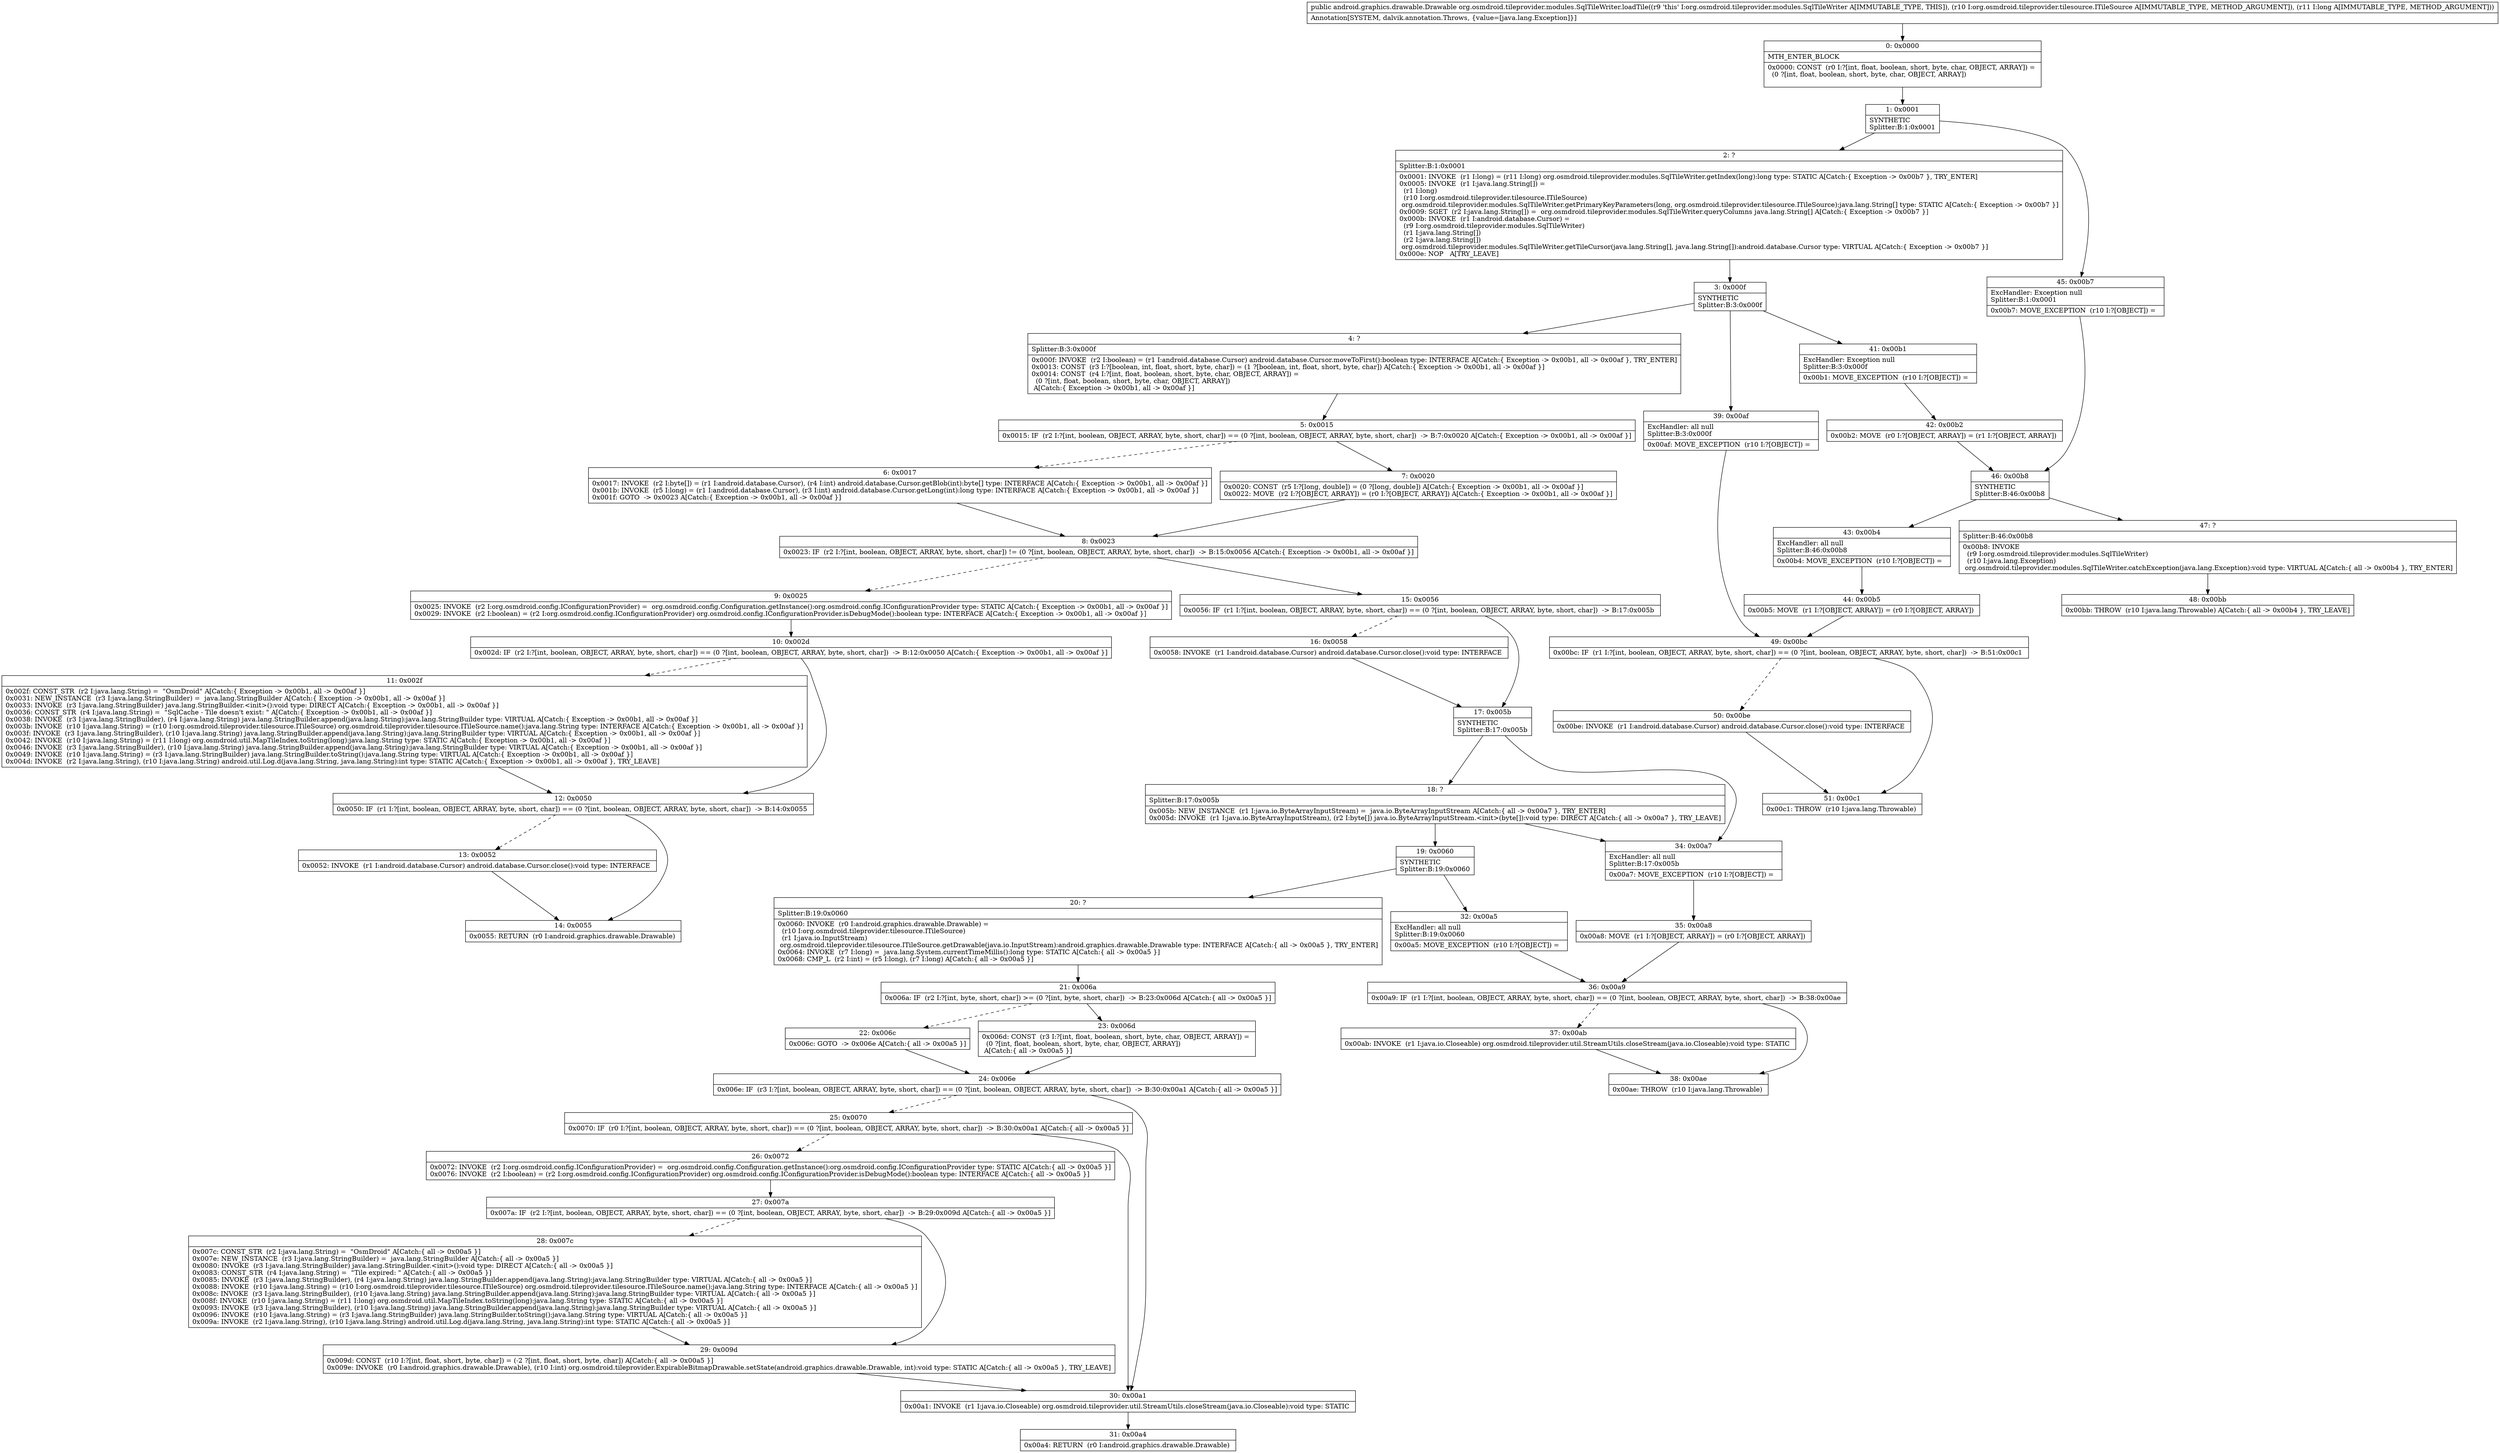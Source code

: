 digraph "CFG fororg.osmdroid.tileprovider.modules.SqlTileWriter.loadTile(Lorg\/osmdroid\/tileprovider\/tilesource\/ITileSource;J)Landroid\/graphics\/drawable\/Drawable;" {
Node_0 [shape=record,label="{0\:\ 0x0000|MTH_ENTER_BLOCK\l|0x0000: CONST  (r0 I:?[int, float, boolean, short, byte, char, OBJECT, ARRAY]) = \l  (0 ?[int, float, boolean, short, byte, char, OBJECT, ARRAY])\l \l}"];
Node_1 [shape=record,label="{1\:\ 0x0001|SYNTHETIC\lSplitter:B:1:0x0001\l}"];
Node_2 [shape=record,label="{2\:\ ?|Splitter:B:1:0x0001\l|0x0001: INVOKE  (r1 I:long) = (r11 I:long) org.osmdroid.tileprovider.modules.SqlTileWriter.getIndex(long):long type: STATIC A[Catch:\{ Exception \-\> 0x00b7 \}, TRY_ENTER]\l0x0005: INVOKE  (r1 I:java.lang.String[]) = \l  (r1 I:long)\l  (r10 I:org.osmdroid.tileprovider.tilesource.ITileSource)\l org.osmdroid.tileprovider.modules.SqlTileWriter.getPrimaryKeyParameters(long, org.osmdroid.tileprovider.tilesource.ITileSource):java.lang.String[] type: STATIC A[Catch:\{ Exception \-\> 0x00b7 \}]\l0x0009: SGET  (r2 I:java.lang.String[]) =  org.osmdroid.tileprovider.modules.SqlTileWriter.queryColumns java.lang.String[] A[Catch:\{ Exception \-\> 0x00b7 \}]\l0x000b: INVOKE  (r1 I:android.database.Cursor) = \l  (r9 I:org.osmdroid.tileprovider.modules.SqlTileWriter)\l  (r1 I:java.lang.String[])\l  (r2 I:java.lang.String[])\l org.osmdroid.tileprovider.modules.SqlTileWriter.getTileCursor(java.lang.String[], java.lang.String[]):android.database.Cursor type: VIRTUAL A[Catch:\{ Exception \-\> 0x00b7 \}]\l0x000e: NOP   A[TRY_LEAVE]\l}"];
Node_3 [shape=record,label="{3\:\ 0x000f|SYNTHETIC\lSplitter:B:3:0x000f\l}"];
Node_4 [shape=record,label="{4\:\ ?|Splitter:B:3:0x000f\l|0x000f: INVOKE  (r2 I:boolean) = (r1 I:android.database.Cursor) android.database.Cursor.moveToFirst():boolean type: INTERFACE A[Catch:\{ Exception \-\> 0x00b1, all \-\> 0x00af \}, TRY_ENTER]\l0x0013: CONST  (r3 I:?[boolean, int, float, short, byte, char]) = (1 ?[boolean, int, float, short, byte, char]) A[Catch:\{ Exception \-\> 0x00b1, all \-\> 0x00af \}]\l0x0014: CONST  (r4 I:?[int, float, boolean, short, byte, char, OBJECT, ARRAY]) = \l  (0 ?[int, float, boolean, short, byte, char, OBJECT, ARRAY])\l A[Catch:\{ Exception \-\> 0x00b1, all \-\> 0x00af \}]\l}"];
Node_5 [shape=record,label="{5\:\ 0x0015|0x0015: IF  (r2 I:?[int, boolean, OBJECT, ARRAY, byte, short, char]) == (0 ?[int, boolean, OBJECT, ARRAY, byte, short, char])  \-\> B:7:0x0020 A[Catch:\{ Exception \-\> 0x00b1, all \-\> 0x00af \}]\l}"];
Node_6 [shape=record,label="{6\:\ 0x0017|0x0017: INVOKE  (r2 I:byte[]) = (r1 I:android.database.Cursor), (r4 I:int) android.database.Cursor.getBlob(int):byte[] type: INTERFACE A[Catch:\{ Exception \-\> 0x00b1, all \-\> 0x00af \}]\l0x001b: INVOKE  (r5 I:long) = (r1 I:android.database.Cursor), (r3 I:int) android.database.Cursor.getLong(int):long type: INTERFACE A[Catch:\{ Exception \-\> 0x00b1, all \-\> 0x00af \}]\l0x001f: GOTO  \-\> 0x0023 A[Catch:\{ Exception \-\> 0x00b1, all \-\> 0x00af \}]\l}"];
Node_7 [shape=record,label="{7\:\ 0x0020|0x0020: CONST  (r5 I:?[long, double]) = (0 ?[long, double]) A[Catch:\{ Exception \-\> 0x00b1, all \-\> 0x00af \}]\l0x0022: MOVE  (r2 I:?[OBJECT, ARRAY]) = (r0 I:?[OBJECT, ARRAY]) A[Catch:\{ Exception \-\> 0x00b1, all \-\> 0x00af \}]\l}"];
Node_8 [shape=record,label="{8\:\ 0x0023|0x0023: IF  (r2 I:?[int, boolean, OBJECT, ARRAY, byte, short, char]) != (0 ?[int, boolean, OBJECT, ARRAY, byte, short, char])  \-\> B:15:0x0056 A[Catch:\{ Exception \-\> 0x00b1, all \-\> 0x00af \}]\l}"];
Node_9 [shape=record,label="{9\:\ 0x0025|0x0025: INVOKE  (r2 I:org.osmdroid.config.IConfigurationProvider) =  org.osmdroid.config.Configuration.getInstance():org.osmdroid.config.IConfigurationProvider type: STATIC A[Catch:\{ Exception \-\> 0x00b1, all \-\> 0x00af \}]\l0x0029: INVOKE  (r2 I:boolean) = (r2 I:org.osmdroid.config.IConfigurationProvider) org.osmdroid.config.IConfigurationProvider.isDebugMode():boolean type: INTERFACE A[Catch:\{ Exception \-\> 0x00b1, all \-\> 0x00af \}]\l}"];
Node_10 [shape=record,label="{10\:\ 0x002d|0x002d: IF  (r2 I:?[int, boolean, OBJECT, ARRAY, byte, short, char]) == (0 ?[int, boolean, OBJECT, ARRAY, byte, short, char])  \-\> B:12:0x0050 A[Catch:\{ Exception \-\> 0x00b1, all \-\> 0x00af \}]\l}"];
Node_11 [shape=record,label="{11\:\ 0x002f|0x002f: CONST_STR  (r2 I:java.lang.String) =  \"OsmDroid\" A[Catch:\{ Exception \-\> 0x00b1, all \-\> 0x00af \}]\l0x0031: NEW_INSTANCE  (r3 I:java.lang.StringBuilder) =  java.lang.StringBuilder A[Catch:\{ Exception \-\> 0x00b1, all \-\> 0x00af \}]\l0x0033: INVOKE  (r3 I:java.lang.StringBuilder) java.lang.StringBuilder.\<init\>():void type: DIRECT A[Catch:\{ Exception \-\> 0x00b1, all \-\> 0x00af \}]\l0x0036: CONST_STR  (r4 I:java.lang.String) =  \"SqlCache \- Tile doesn't exist: \" A[Catch:\{ Exception \-\> 0x00b1, all \-\> 0x00af \}]\l0x0038: INVOKE  (r3 I:java.lang.StringBuilder), (r4 I:java.lang.String) java.lang.StringBuilder.append(java.lang.String):java.lang.StringBuilder type: VIRTUAL A[Catch:\{ Exception \-\> 0x00b1, all \-\> 0x00af \}]\l0x003b: INVOKE  (r10 I:java.lang.String) = (r10 I:org.osmdroid.tileprovider.tilesource.ITileSource) org.osmdroid.tileprovider.tilesource.ITileSource.name():java.lang.String type: INTERFACE A[Catch:\{ Exception \-\> 0x00b1, all \-\> 0x00af \}]\l0x003f: INVOKE  (r3 I:java.lang.StringBuilder), (r10 I:java.lang.String) java.lang.StringBuilder.append(java.lang.String):java.lang.StringBuilder type: VIRTUAL A[Catch:\{ Exception \-\> 0x00b1, all \-\> 0x00af \}]\l0x0042: INVOKE  (r10 I:java.lang.String) = (r11 I:long) org.osmdroid.util.MapTileIndex.toString(long):java.lang.String type: STATIC A[Catch:\{ Exception \-\> 0x00b1, all \-\> 0x00af \}]\l0x0046: INVOKE  (r3 I:java.lang.StringBuilder), (r10 I:java.lang.String) java.lang.StringBuilder.append(java.lang.String):java.lang.StringBuilder type: VIRTUAL A[Catch:\{ Exception \-\> 0x00b1, all \-\> 0x00af \}]\l0x0049: INVOKE  (r10 I:java.lang.String) = (r3 I:java.lang.StringBuilder) java.lang.StringBuilder.toString():java.lang.String type: VIRTUAL A[Catch:\{ Exception \-\> 0x00b1, all \-\> 0x00af \}]\l0x004d: INVOKE  (r2 I:java.lang.String), (r10 I:java.lang.String) android.util.Log.d(java.lang.String, java.lang.String):int type: STATIC A[Catch:\{ Exception \-\> 0x00b1, all \-\> 0x00af \}, TRY_LEAVE]\l}"];
Node_12 [shape=record,label="{12\:\ 0x0050|0x0050: IF  (r1 I:?[int, boolean, OBJECT, ARRAY, byte, short, char]) == (0 ?[int, boolean, OBJECT, ARRAY, byte, short, char])  \-\> B:14:0x0055 \l}"];
Node_13 [shape=record,label="{13\:\ 0x0052|0x0052: INVOKE  (r1 I:android.database.Cursor) android.database.Cursor.close():void type: INTERFACE \l}"];
Node_14 [shape=record,label="{14\:\ 0x0055|0x0055: RETURN  (r0 I:android.graphics.drawable.Drawable) \l}"];
Node_15 [shape=record,label="{15\:\ 0x0056|0x0056: IF  (r1 I:?[int, boolean, OBJECT, ARRAY, byte, short, char]) == (0 ?[int, boolean, OBJECT, ARRAY, byte, short, char])  \-\> B:17:0x005b \l}"];
Node_16 [shape=record,label="{16\:\ 0x0058|0x0058: INVOKE  (r1 I:android.database.Cursor) android.database.Cursor.close():void type: INTERFACE \l}"];
Node_17 [shape=record,label="{17\:\ 0x005b|SYNTHETIC\lSplitter:B:17:0x005b\l}"];
Node_18 [shape=record,label="{18\:\ ?|Splitter:B:17:0x005b\l|0x005b: NEW_INSTANCE  (r1 I:java.io.ByteArrayInputStream) =  java.io.ByteArrayInputStream A[Catch:\{ all \-\> 0x00a7 \}, TRY_ENTER]\l0x005d: INVOKE  (r1 I:java.io.ByteArrayInputStream), (r2 I:byte[]) java.io.ByteArrayInputStream.\<init\>(byte[]):void type: DIRECT A[Catch:\{ all \-\> 0x00a7 \}, TRY_LEAVE]\l}"];
Node_19 [shape=record,label="{19\:\ 0x0060|SYNTHETIC\lSplitter:B:19:0x0060\l}"];
Node_20 [shape=record,label="{20\:\ ?|Splitter:B:19:0x0060\l|0x0060: INVOKE  (r0 I:android.graphics.drawable.Drawable) = \l  (r10 I:org.osmdroid.tileprovider.tilesource.ITileSource)\l  (r1 I:java.io.InputStream)\l org.osmdroid.tileprovider.tilesource.ITileSource.getDrawable(java.io.InputStream):android.graphics.drawable.Drawable type: INTERFACE A[Catch:\{ all \-\> 0x00a5 \}, TRY_ENTER]\l0x0064: INVOKE  (r7 I:long) =  java.lang.System.currentTimeMillis():long type: STATIC A[Catch:\{ all \-\> 0x00a5 \}]\l0x0068: CMP_L  (r2 I:int) = (r5 I:long), (r7 I:long) A[Catch:\{ all \-\> 0x00a5 \}]\l}"];
Node_21 [shape=record,label="{21\:\ 0x006a|0x006a: IF  (r2 I:?[int, byte, short, char]) \>= (0 ?[int, byte, short, char])  \-\> B:23:0x006d A[Catch:\{ all \-\> 0x00a5 \}]\l}"];
Node_22 [shape=record,label="{22\:\ 0x006c|0x006c: GOTO  \-\> 0x006e A[Catch:\{ all \-\> 0x00a5 \}]\l}"];
Node_23 [shape=record,label="{23\:\ 0x006d|0x006d: CONST  (r3 I:?[int, float, boolean, short, byte, char, OBJECT, ARRAY]) = \l  (0 ?[int, float, boolean, short, byte, char, OBJECT, ARRAY])\l A[Catch:\{ all \-\> 0x00a5 \}]\l}"];
Node_24 [shape=record,label="{24\:\ 0x006e|0x006e: IF  (r3 I:?[int, boolean, OBJECT, ARRAY, byte, short, char]) == (0 ?[int, boolean, OBJECT, ARRAY, byte, short, char])  \-\> B:30:0x00a1 A[Catch:\{ all \-\> 0x00a5 \}]\l}"];
Node_25 [shape=record,label="{25\:\ 0x0070|0x0070: IF  (r0 I:?[int, boolean, OBJECT, ARRAY, byte, short, char]) == (0 ?[int, boolean, OBJECT, ARRAY, byte, short, char])  \-\> B:30:0x00a1 A[Catch:\{ all \-\> 0x00a5 \}]\l}"];
Node_26 [shape=record,label="{26\:\ 0x0072|0x0072: INVOKE  (r2 I:org.osmdroid.config.IConfigurationProvider) =  org.osmdroid.config.Configuration.getInstance():org.osmdroid.config.IConfigurationProvider type: STATIC A[Catch:\{ all \-\> 0x00a5 \}]\l0x0076: INVOKE  (r2 I:boolean) = (r2 I:org.osmdroid.config.IConfigurationProvider) org.osmdroid.config.IConfigurationProvider.isDebugMode():boolean type: INTERFACE A[Catch:\{ all \-\> 0x00a5 \}]\l}"];
Node_27 [shape=record,label="{27\:\ 0x007a|0x007a: IF  (r2 I:?[int, boolean, OBJECT, ARRAY, byte, short, char]) == (0 ?[int, boolean, OBJECT, ARRAY, byte, short, char])  \-\> B:29:0x009d A[Catch:\{ all \-\> 0x00a5 \}]\l}"];
Node_28 [shape=record,label="{28\:\ 0x007c|0x007c: CONST_STR  (r2 I:java.lang.String) =  \"OsmDroid\" A[Catch:\{ all \-\> 0x00a5 \}]\l0x007e: NEW_INSTANCE  (r3 I:java.lang.StringBuilder) =  java.lang.StringBuilder A[Catch:\{ all \-\> 0x00a5 \}]\l0x0080: INVOKE  (r3 I:java.lang.StringBuilder) java.lang.StringBuilder.\<init\>():void type: DIRECT A[Catch:\{ all \-\> 0x00a5 \}]\l0x0083: CONST_STR  (r4 I:java.lang.String) =  \"Tile expired: \" A[Catch:\{ all \-\> 0x00a5 \}]\l0x0085: INVOKE  (r3 I:java.lang.StringBuilder), (r4 I:java.lang.String) java.lang.StringBuilder.append(java.lang.String):java.lang.StringBuilder type: VIRTUAL A[Catch:\{ all \-\> 0x00a5 \}]\l0x0088: INVOKE  (r10 I:java.lang.String) = (r10 I:org.osmdroid.tileprovider.tilesource.ITileSource) org.osmdroid.tileprovider.tilesource.ITileSource.name():java.lang.String type: INTERFACE A[Catch:\{ all \-\> 0x00a5 \}]\l0x008c: INVOKE  (r3 I:java.lang.StringBuilder), (r10 I:java.lang.String) java.lang.StringBuilder.append(java.lang.String):java.lang.StringBuilder type: VIRTUAL A[Catch:\{ all \-\> 0x00a5 \}]\l0x008f: INVOKE  (r10 I:java.lang.String) = (r11 I:long) org.osmdroid.util.MapTileIndex.toString(long):java.lang.String type: STATIC A[Catch:\{ all \-\> 0x00a5 \}]\l0x0093: INVOKE  (r3 I:java.lang.StringBuilder), (r10 I:java.lang.String) java.lang.StringBuilder.append(java.lang.String):java.lang.StringBuilder type: VIRTUAL A[Catch:\{ all \-\> 0x00a5 \}]\l0x0096: INVOKE  (r10 I:java.lang.String) = (r3 I:java.lang.StringBuilder) java.lang.StringBuilder.toString():java.lang.String type: VIRTUAL A[Catch:\{ all \-\> 0x00a5 \}]\l0x009a: INVOKE  (r2 I:java.lang.String), (r10 I:java.lang.String) android.util.Log.d(java.lang.String, java.lang.String):int type: STATIC A[Catch:\{ all \-\> 0x00a5 \}]\l}"];
Node_29 [shape=record,label="{29\:\ 0x009d|0x009d: CONST  (r10 I:?[int, float, short, byte, char]) = (\-2 ?[int, float, short, byte, char]) A[Catch:\{ all \-\> 0x00a5 \}]\l0x009e: INVOKE  (r0 I:android.graphics.drawable.Drawable), (r10 I:int) org.osmdroid.tileprovider.ExpirableBitmapDrawable.setState(android.graphics.drawable.Drawable, int):void type: STATIC A[Catch:\{ all \-\> 0x00a5 \}, TRY_LEAVE]\l}"];
Node_30 [shape=record,label="{30\:\ 0x00a1|0x00a1: INVOKE  (r1 I:java.io.Closeable) org.osmdroid.tileprovider.util.StreamUtils.closeStream(java.io.Closeable):void type: STATIC \l}"];
Node_31 [shape=record,label="{31\:\ 0x00a4|0x00a4: RETURN  (r0 I:android.graphics.drawable.Drawable) \l}"];
Node_32 [shape=record,label="{32\:\ 0x00a5|ExcHandler: all null\lSplitter:B:19:0x0060\l|0x00a5: MOVE_EXCEPTION  (r10 I:?[OBJECT]) =  \l}"];
Node_34 [shape=record,label="{34\:\ 0x00a7|ExcHandler: all null\lSplitter:B:17:0x005b\l|0x00a7: MOVE_EXCEPTION  (r10 I:?[OBJECT]) =  \l}"];
Node_35 [shape=record,label="{35\:\ 0x00a8|0x00a8: MOVE  (r1 I:?[OBJECT, ARRAY]) = (r0 I:?[OBJECT, ARRAY]) \l}"];
Node_36 [shape=record,label="{36\:\ 0x00a9|0x00a9: IF  (r1 I:?[int, boolean, OBJECT, ARRAY, byte, short, char]) == (0 ?[int, boolean, OBJECT, ARRAY, byte, short, char])  \-\> B:38:0x00ae \l}"];
Node_37 [shape=record,label="{37\:\ 0x00ab|0x00ab: INVOKE  (r1 I:java.io.Closeable) org.osmdroid.tileprovider.util.StreamUtils.closeStream(java.io.Closeable):void type: STATIC \l}"];
Node_38 [shape=record,label="{38\:\ 0x00ae|0x00ae: THROW  (r10 I:java.lang.Throwable) \l}"];
Node_39 [shape=record,label="{39\:\ 0x00af|ExcHandler: all null\lSplitter:B:3:0x000f\l|0x00af: MOVE_EXCEPTION  (r10 I:?[OBJECT]) =  \l}"];
Node_41 [shape=record,label="{41\:\ 0x00b1|ExcHandler: Exception null\lSplitter:B:3:0x000f\l|0x00b1: MOVE_EXCEPTION  (r10 I:?[OBJECT]) =  \l}"];
Node_42 [shape=record,label="{42\:\ 0x00b2|0x00b2: MOVE  (r0 I:?[OBJECT, ARRAY]) = (r1 I:?[OBJECT, ARRAY]) \l}"];
Node_43 [shape=record,label="{43\:\ 0x00b4|ExcHandler: all null\lSplitter:B:46:0x00b8\l|0x00b4: MOVE_EXCEPTION  (r10 I:?[OBJECT]) =  \l}"];
Node_44 [shape=record,label="{44\:\ 0x00b5|0x00b5: MOVE  (r1 I:?[OBJECT, ARRAY]) = (r0 I:?[OBJECT, ARRAY]) \l}"];
Node_45 [shape=record,label="{45\:\ 0x00b7|ExcHandler: Exception null\lSplitter:B:1:0x0001\l|0x00b7: MOVE_EXCEPTION  (r10 I:?[OBJECT]) =  \l}"];
Node_46 [shape=record,label="{46\:\ 0x00b8|SYNTHETIC\lSplitter:B:46:0x00b8\l}"];
Node_47 [shape=record,label="{47\:\ ?|Splitter:B:46:0x00b8\l|0x00b8: INVOKE  \l  (r9 I:org.osmdroid.tileprovider.modules.SqlTileWriter)\l  (r10 I:java.lang.Exception)\l org.osmdroid.tileprovider.modules.SqlTileWriter.catchException(java.lang.Exception):void type: VIRTUAL A[Catch:\{ all \-\> 0x00b4 \}, TRY_ENTER]\l}"];
Node_48 [shape=record,label="{48\:\ 0x00bb|0x00bb: THROW  (r10 I:java.lang.Throwable) A[Catch:\{ all \-\> 0x00b4 \}, TRY_LEAVE]\l}"];
Node_49 [shape=record,label="{49\:\ 0x00bc|0x00bc: IF  (r1 I:?[int, boolean, OBJECT, ARRAY, byte, short, char]) == (0 ?[int, boolean, OBJECT, ARRAY, byte, short, char])  \-\> B:51:0x00c1 \l}"];
Node_50 [shape=record,label="{50\:\ 0x00be|0x00be: INVOKE  (r1 I:android.database.Cursor) android.database.Cursor.close():void type: INTERFACE \l}"];
Node_51 [shape=record,label="{51\:\ 0x00c1|0x00c1: THROW  (r10 I:java.lang.Throwable) \l}"];
MethodNode[shape=record,label="{public android.graphics.drawable.Drawable org.osmdroid.tileprovider.modules.SqlTileWriter.loadTile((r9 'this' I:org.osmdroid.tileprovider.modules.SqlTileWriter A[IMMUTABLE_TYPE, THIS]), (r10 I:org.osmdroid.tileprovider.tilesource.ITileSource A[IMMUTABLE_TYPE, METHOD_ARGUMENT]), (r11 I:long A[IMMUTABLE_TYPE, METHOD_ARGUMENT]))  | Annotation[SYSTEM, dalvik.annotation.Throws, \{value=[java.lang.Exception]\}]\l}"];
MethodNode -> Node_0;
Node_0 -> Node_1;
Node_1 -> Node_2;
Node_1 -> Node_45;
Node_2 -> Node_3;
Node_3 -> Node_4;
Node_3 -> Node_41;
Node_3 -> Node_39;
Node_4 -> Node_5;
Node_5 -> Node_6[style=dashed];
Node_5 -> Node_7;
Node_6 -> Node_8;
Node_7 -> Node_8;
Node_8 -> Node_9[style=dashed];
Node_8 -> Node_15;
Node_9 -> Node_10;
Node_10 -> Node_11[style=dashed];
Node_10 -> Node_12;
Node_11 -> Node_12;
Node_12 -> Node_13[style=dashed];
Node_12 -> Node_14;
Node_13 -> Node_14;
Node_15 -> Node_16[style=dashed];
Node_15 -> Node_17;
Node_16 -> Node_17;
Node_17 -> Node_18;
Node_17 -> Node_34;
Node_18 -> Node_19;
Node_18 -> Node_34;
Node_19 -> Node_20;
Node_19 -> Node_32;
Node_20 -> Node_21;
Node_21 -> Node_22[style=dashed];
Node_21 -> Node_23;
Node_22 -> Node_24;
Node_23 -> Node_24;
Node_24 -> Node_25[style=dashed];
Node_24 -> Node_30;
Node_25 -> Node_26[style=dashed];
Node_25 -> Node_30;
Node_26 -> Node_27;
Node_27 -> Node_28[style=dashed];
Node_27 -> Node_29;
Node_28 -> Node_29;
Node_29 -> Node_30;
Node_30 -> Node_31;
Node_32 -> Node_36;
Node_34 -> Node_35;
Node_35 -> Node_36;
Node_36 -> Node_37[style=dashed];
Node_36 -> Node_38;
Node_37 -> Node_38;
Node_39 -> Node_49;
Node_41 -> Node_42;
Node_42 -> Node_46;
Node_43 -> Node_44;
Node_44 -> Node_49;
Node_45 -> Node_46;
Node_46 -> Node_47;
Node_46 -> Node_43;
Node_47 -> Node_48;
Node_49 -> Node_50[style=dashed];
Node_49 -> Node_51;
Node_50 -> Node_51;
}


